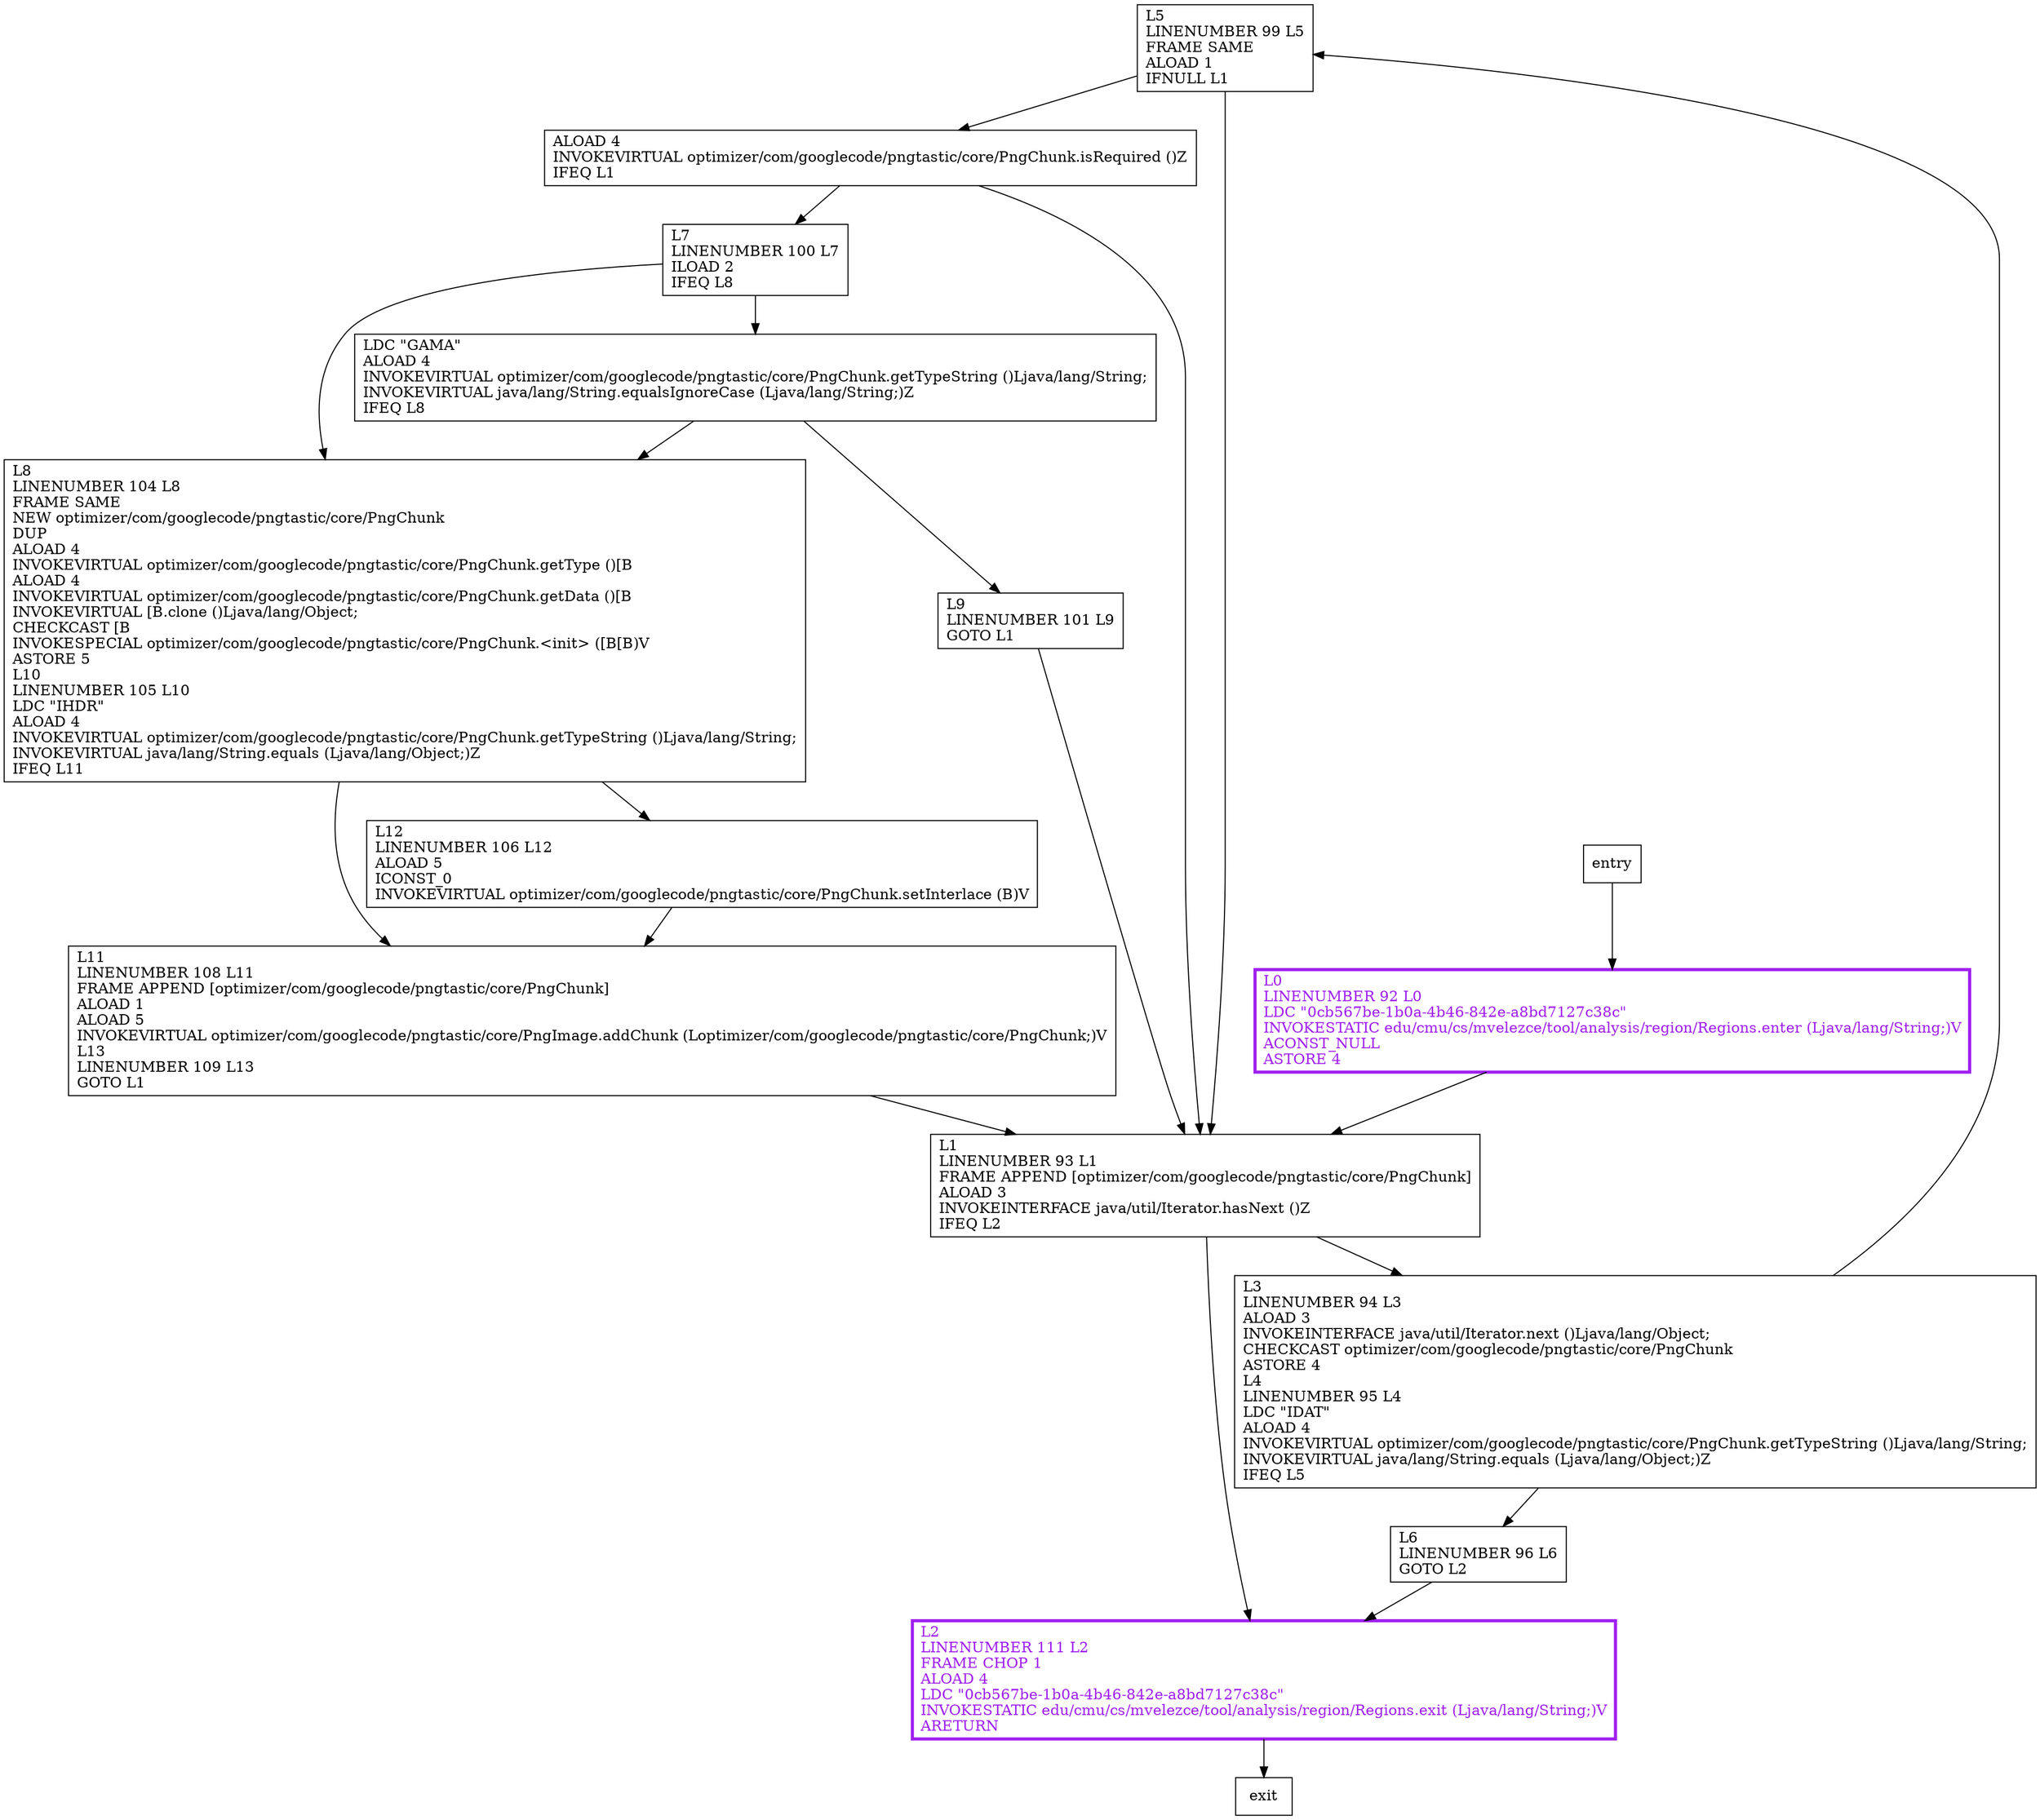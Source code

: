 digraph processHeadChunks {
node [shape=record];
398118410 [label="L5\lLINENUMBER 99 L5\lFRAME SAME\lALOAD 1\lIFNULL L1\l"];
1333192290 [label="L2\lLINENUMBER 111 L2\lFRAME CHOP 1\lALOAD 4\lLDC \"0cb567be-1b0a-4b46-842e-a8bd7127c38c\"\lINVOKESTATIC edu/cmu/cs/mvelezce/tool/analysis/region/Regions.exit (Ljava/lang/String;)V\lARETURN\l"];
1233325415 [label="ALOAD 4\lINVOKEVIRTUAL optimizer/com/googlecode/pngtastic/core/PngChunk.isRequired ()Z\lIFEQ L1\l"];
1849715642 [label="L8\lLINENUMBER 104 L8\lFRAME SAME\lNEW optimizer/com/googlecode/pngtastic/core/PngChunk\lDUP\lALOAD 4\lINVOKEVIRTUAL optimizer/com/googlecode/pngtastic/core/PngChunk.getType ()[B\lALOAD 4\lINVOKEVIRTUAL optimizer/com/googlecode/pngtastic/core/PngChunk.getData ()[B\lINVOKEVIRTUAL [B.clone ()Ljava/lang/Object;\lCHECKCAST [B\lINVOKESPECIAL optimizer/com/googlecode/pngtastic/core/PngChunk.\<init\> ([B[B)V\lASTORE 5\lL10\lLINENUMBER 105 L10\lLDC \"IHDR\"\lALOAD 4\lINVOKEVIRTUAL optimizer/com/googlecode/pngtastic/core/PngChunk.getTypeString ()Ljava/lang/String;\lINVOKEVIRTUAL java/lang/String.equals (Ljava/lang/Object;)Z\lIFEQ L11\l"];
134762691 [label="L7\lLINENUMBER 100 L7\lILOAD 2\lIFEQ L8\l"];
1284023361 [label="L9\lLINENUMBER 101 L9\lGOTO L1\l"];
227374188 [label="L6\lLINENUMBER 96 L6\lGOTO L2\l"];
1974519369 [label="L1\lLINENUMBER 93 L1\lFRAME APPEND [optimizer/com/googlecode/pngtastic/core/PngChunk]\lALOAD 3\lINVOKEINTERFACE java/util/Iterator.hasNext ()Z\lIFEQ L2\l"];
489777845 [label="LDC \"GAMA\"\lALOAD 4\lINVOKEVIRTUAL optimizer/com/googlecode/pngtastic/core/PngChunk.getTypeString ()Ljava/lang/String;\lINVOKEVIRTUAL java/lang/String.equalsIgnoreCase (Ljava/lang/String;)Z\lIFEQ L8\l"];
1799146899 [label="L12\lLINENUMBER 106 L12\lALOAD 5\lICONST_0\lINVOKEVIRTUAL optimizer/com/googlecode/pngtastic/core/PngChunk.setInterlace (B)V\l"];
1457347154 [label="L3\lLINENUMBER 94 L3\lALOAD 3\lINVOKEINTERFACE java/util/Iterator.next ()Ljava/lang/Object;\lCHECKCAST optimizer/com/googlecode/pngtastic/core/PngChunk\lASTORE 4\lL4\lLINENUMBER 95 L4\lLDC \"IDAT\"\lALOAD 4\lINVOKEVIRTUAL optimizer/com/googlecode/pngtastic/core/PngChunk.getTypeString ()Ljava/lang/String;\lINVOKEVIRTUAL java/lang/String.equals (Ljava/lang/Object;)Z\lIFEQ L5\l"];
105675611 [label="L11\lLINENUMBER 108 L11\lFRAME APPEND [optimizer/com/googlecode/pngtastic/core/PngChunk]\lALOAD 1\lALOAD 5\lINVOKEVIRTUAL optimizer/com/googlecode/pngtastic/core/PngImage.addChunk (Loptimizer/com/googlecode/pngtastic/core/PngChunk;)V\lL13\lLINENUMBER 109 L13\lGOTO L1\l"];
394372500 [label="L0\lLINENUMBER 92 L0\lLDC \"0cb567be-1b0a-4b46-842e-a8bd7127c38c\"\lINVOKESTATIC edu/cmu/cs/mvelezce/tool/analysis/region/Regions.enter (Ljava/lang/String;)V\lACONST_NULL\lASTORE 4\l"];
entry;
exit;
398118410 -> 1974519369;
398118410 -> 1233325415;
1333192290 -> exit;
1233325415 -> 1974519369;
1233325415 -> 134762691;
1849715642 -> 1799146899;
1849715642 -> 105675611;
134762691 -> 489777845;
134762691 -> 1849715642;
1284023361 -> 1974519369;
227374188 -> 1333192290;
1974519369 -> 1333192290;
1974519369 -> 1457347154;
entry -> 394372500;
489777845 -> 1849715642;
489777845 -> 1284023361;
1799146899 -> 105675611;
1457347154 -> 398118410;
1457347154 -> 227374188;
105675611 -> 1974519369;
394372500 -> 1974519369;
1333192290[fontcolor="purple", penwidth=3, color="purple"];
394372500[fontcolor="purple", penwidth=3, color="purple"];
}
